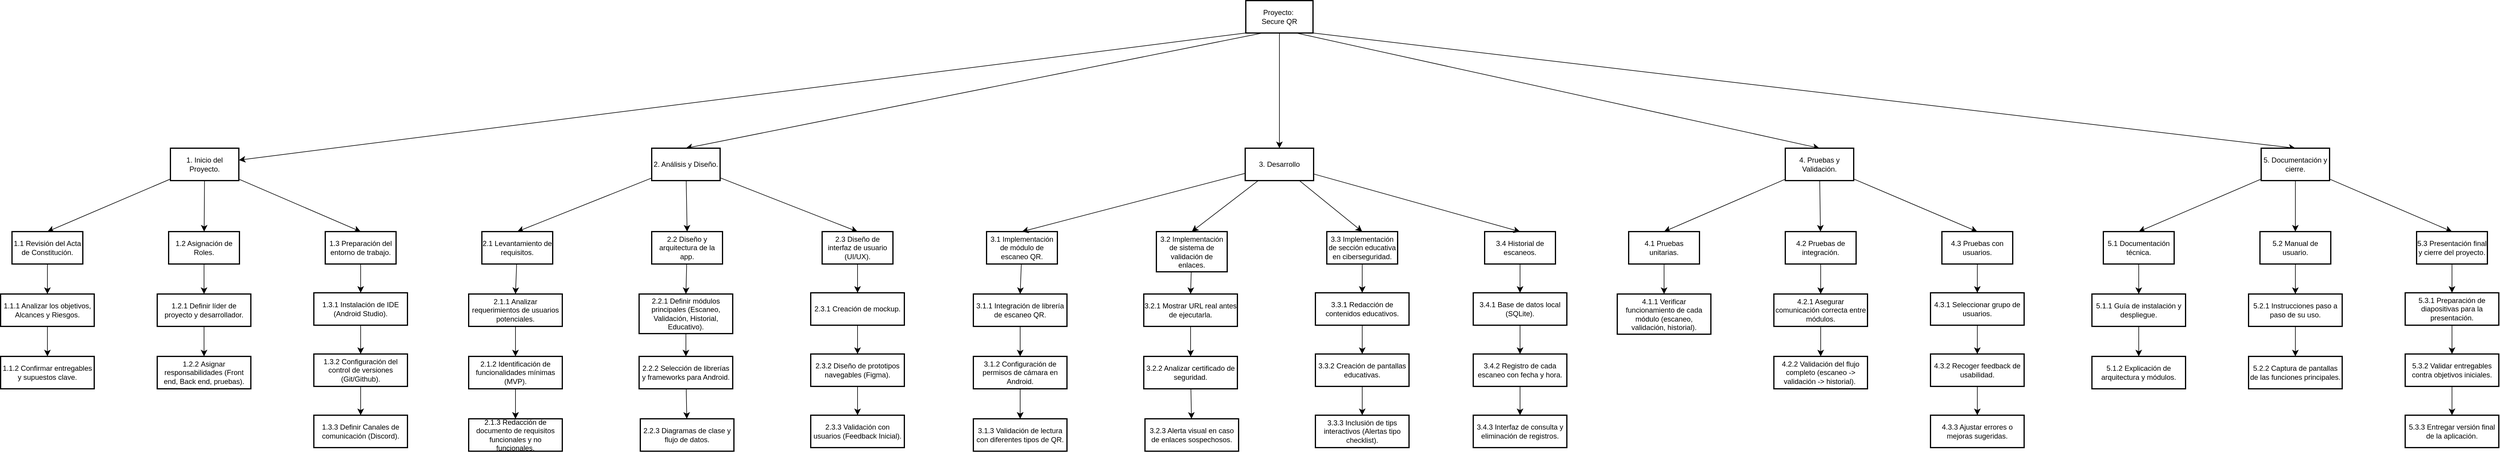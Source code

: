 <mxfile version="27.1.4">
  <diagram name="Page-1" id="s-rUgGpoQ07TpKoN-t13">
    <mxGraphModel dx="4686" dy="2180" grid="0" gridSize="10" guides="1" tooltips="1" connect="1" arrows="1" fold="1" page="0" pageScale="1" pageWidth="827" pageHeight="1169" math="0" shadow="0">
      <root>
        <mxCell id="0" />
        <mxCell id="1" parent="0" />
        <mxCell id="-dUA0mCH3mIMWfCApLRG-53" style="edgeStyle=none;curved=1;rounded=0;orthogonalLoop=1;jettySize=auto;html=1;fontSize=12;startSize=8;endSize=8;exitX=0;exitY=1;exitDx=0;exitDy=0;" edge="1" parent="1" source="2" target="3">
          <mxGeometry relative="1" as="geometry" />
        </mxCell>
        <mxCell id="-dUA0mCH3mIMWfCApLRG-189" style="edgeStyle=none;curved=1;rounded=0;orthogonalLoop=1;jettySize=auto;html=1;fontSize=12;startSize=8;endSize=8;entryX=0.5;entryY=0;entryDx=0;entryDy=0;exitX=0.25;exitY=1;exitDx=0;exitDy=0;" edge="1" parent="1" source="2" target="-dUA0mCH3mIMWfCApLRG-79">
          <mxGeometry relative="1" as="geometry">
            <mxPoint x="1474.133" y="-75.267" as="targetPoint" />
          </mxGeometry>
        </mxCell>
        <mxCell id="-dUA0mCH3mIMWfCApLRG-190" style="edgeStyle=none;curved=1;rounded=0;orthogonalLoop=1;jettySize=auto;html=1;fontSize=12;startSize=8;endSize=8;" edge="1" parent="1" source="2" target="-dUA0mCH3mIMWfCApLRG-141">
          <mxGeometry relative="1" as="geometry" />
        </mxCell>
        <mxCell id="-dUA0mCH3mIMWfCApLRG-191" style="edgeStyle=none;curved=1;rounded=0;orthogonalLoop=1;jettySize=auto;html=1;entryX=0.5;entryY=0;entryDx=0;entryDy=0;fontSize=12;startSize=8;endSize=8;exitX=0.75;exitY=1;exitDx=0;exitDy=0;" edge="1" parent="1" source="2" target="-dUA0mCH3mIMWfCApLRG-150">
          <mxGeometry relative="1" as="geometry">
            <mxPoint x="1998" y="-205.003" as="sourcePoint" />
            <mxPoint x="2842" y="0.37" as="targetPoint" />
          </mxGeometry>
        </mxCell>
        <mxCell id="-dUA0mCH3mIMWfCApLRG-192" style="edgeStyle=none;curved=1;rounded=0;orthogonalLoop=1;jettySize=auto;html=1;fontSize=12;startSize=8;endSize=8;entryX=0.5;entryY=0;entryDx=0;entryDy=0;exitX=1;exitY=1;exitDx=0;exitDy=0;" edge="1" parent="1" source="2" target="-dUA0mCH3mIMWfCApLRG-171">
          <mxGeometry relative="1" as="geometry">
            <mxPoint x="3671.534" y="-30.274" as="targetPoint" />
            <mxPoint x="2030" y="-241.997" as="sourcePoint" />
          </mxGeometry>
        </mxCell>
        <mxCell id="2" value="Proyecto: &#xa;Secure QR" style="whiteSpace=wrap;strokeWidth=2;" parent="1" vertex="1">
          <mxGeometry x="1925" y="-259" width="112" height="54" as="geometry" />
        </mxCell>
        <mxCell id="-dUA0mCH3mIMWfCApLRG-63" style="edgeStyle=none;curved=1;rounded=0;orthogonalLoop=1;jettySize=auto;html=1;entryX=0.5;entryY=0;entryDx=0;entryDy=0;fontSize=12;startSize=8;endSize=8;" edge="1" parent="1" source="3" target="6">
          <mxGeometry relative="1" as="geometry" />
        </mxCell>
        <mxCell id="-dUA0mCH3mIMWfCApLRG-66" style="edgeStyle=none;curved=1;rounded=0;orthogonalLoop=1;jettySize=auto;html=1;fontSize=12;startSize=8;endSize=8;" edge="1" parent="1" source="3" target="-dUA0mCH3mIMWfCApLRG-55">
          <mxGeometry relative="1" as="geometry" />
        </mxCell>
        <mxCell id="-dUA0mCH3mIMWfCApLRG-67" style="edgeStyle=none;curved=1;rounded=0;orthogonalLoop=1;jettySize=auto;html=1;entryX=0.5;entryY=0;entryDx=0;entryDy=0;fontSize=12;startSize=8;endSize=8;" edge="1" parent="1" source="3" target="-dUA0mCH3mIMWfCApLRG-58">
          <mxGeometry relative="1" as="geometry" />
        </mxCell>
        <mxCell id="3" value="1. Inicio del Proyecto." style="whiteSpace=wrap;strokeWidth=2;" parent="1" vertex="1">
          <mxGeometry x="133" y="-13" width="114" height="54" as="geometry" />
        </mxCell>
        <mxCell id="-dUA0mCH3mIMWfCApLRG-61" style="edgeStyle=none;curved=1;rounded=0;orthogonalLoop=1;jettySize=auto;html=1;entryX=0.5;entryY=0;entryDx=0;entryDy=0;fontSize=12;startSize=8;endSize=8;" edge="1" parent="1" source="6" target="15">
          <mxGeometry relative="1" as="geometry" />
        </mxCell>
        <mxCell id="6" value="1.1 Revisión del Acta de Constitución." style="whiteSpace=wrap;strokeWidth=2;" parent="1" vertex="1">
          <mxGeometry x="-131" y="126" width="118" height="54" as="geometry" />
        </mxCell>
        <mxCell id="-dUA0mCH3mIMWfCApLRG-98" style="edgeStyle=none;curved=1;rounded=0;orthogonalLoop=1;jettySize=auto;html=1;entryX=0.5;entryY=0;entryDx=0;entryDy=0;fontSize=12;startSize=8;endSize=8;" edge="1" parent="1" source="15" target="16">
          <mxGeometry relative="1" as="geometry" />
        </mxCell>
        <mxCell id="15" value="1.1.1 Analizar los objetivos, Alcances y Riesgos." style="whiteSpace=wrap;strokeWidth=2;" parent="1" vertex="1">
          <mxGeometry x="-150" y="230" width="156" height="54" as="geometry" />
        </mxCell>
        <mxCell id="16" value="1.1.2 Confirmar entregables y supuestos clave." style="whiteSpace=wrap;strokeWidth=2;" parent="1" vertex="1">
          <mxGeometry x="-150" y="334" width="156" height="54" as="geometry" />
        </mxCell>
        <mxCell id="-dUA0mCH3mIMWfCApLRG-64" style="edgeStyle=none;curved=1;rounded=0;orthogonalLoop=1;jettySize=auto;html=1;entryX=0.5;entryY=0;entryDx=0;entryDy=0;fontSize=12;startSize=8;endSize=8;" edge="1" parent="1" source="-dUA0mCH3mIMWfCApLRG-55" target="-dUA0mCH3mIMWfCApLRG-56">
          <mxGeometry relative="1" as="geometry" />
        </mxCell>
        <mxCell id="-dUA0mCH3mIMWfCApLRG-55" value="1.2 Asignación de Roles." style="whiteSpace=wrap;strokeWidth=2;" vertex="1" parent="1">
          <mxGeometry x="130" y="126" width="118" height="54" as="geometry" />
        </mxCell>
        <mxCell id="-dUA0mCH3mIMWfCApLRG-99" style="edgeStyle=none;curved=1;rounded=0;orthogonalLoop=1;jettySize=auto;html=1;entryX=0.5;entryY=0;entryDx=0;entryDy=0;fontSize=12;startSize=8;endSize=8;" edge="1" parent="1" source="-dUA0mCH3mIMWfCApLRG-56" target="-dUA0mCH3mIMWfCApLRG-57">
          <mxGeometry relative="1" as="geometry" />
        </mxCell>
        <mxCell id="-dUA0mCH3mIMWfCApLRG-56" value="1.2.1 Definir líder de proyecto y desarrollador." style="whiteSpace=wrap;strokeWidth=2;" vertex="1" parent="1">
          <mxGeometry x="111" y="230" width="156" height="54" as="geometry" />
        </mxCell>
        <mxCell id="-dUA0mCH3mIMWfCApLRG-57" value="1.2.2 Asignar responsabilidades (Front end, Back end, pruebas)." style="whiteSpace=wrap;strokeWidth=2;" vertex="1" parent="1">
          <mxGeometry x="111" y="334" width="156" height="54" as="geometry" />
        </mxCell>
        <mxCell id="-dUA0mCH3mIMWfCApLRG-69" style="edgeStyle=none;curved=1;rounded=0;orthogonalLoop=1;jettySize=auto;html=1;entryX=0.5;entryY=0;entryDx=0;entryDy=0;fontSize=12;startSize=8;endSize=8;" edge="1" parent="1" source="-dUA0mCH3mIMWfCApLRG-58" target="-dUA0mCH3mIMWfCApLRG-59">
          <mxGeometry relative="1" as="geometry" />
        </mxCell>
        <mxCell id="-dUA0mCH3mIMWfCApLRG-58" value="1.3 Preparación del entorno de trabajo." style="whiteSpace=wrap;strokeWidth=2;" vertex="1" parent="1">
          <mxGeometry x="391" y="126" width="118" height="54" as="geometry" />
        </mxCell>
        <mxCell id="-dUA0mCH3mIMWfCApLRG-100" style="edgeStyle=none;curved=1;rounded=0;orthogonalLoop=1;jettySize=auto;html=1;fontSize=12;startSize=8;endSize=8;" edge="1" parent="1" source="-dUA0mCH3mIMWfCApLRG-59" target="-dUA0mCH3mIMWfCApLRG-60">
          <mxGeometry relative="1" as="geometry" />
        </mxCell>
        <mxCell id="-dUA0mCH3mIMWfCApLRG-59" value="1.3.1 Instalación de IDE (Android Studio)." style="whiteSpace=wrap;strokeWidth=2;" vertex="1" parent="1">
          <mxGeometry x="372" y="228" width="156" height="54" as="geometry" />
        </mxCell>
        <mxCell id="-dUA0mCH3mIMWfCApLRG-101" style="edgeStyle=none;curved=1;rounded=0;orthogonalLoop=1;jettySize=auto;html=1;fontSize=12;startSize=8;endSize=8;" edge="1" parent="1" source="-dUA0mCH3mIMWfCApLRG-60" target="-dUA0mCH3mIMWfCApLRG-68">
          <mxGeometry relative="1" as="geometry" />
        </mxCell>
        <mxCell id="-dUA0mCH3mIMWfCApLRG-60" value="1.3.2 Configuración del control de versiones (Git/Github)." style="whiteSpace=wrap;strokeWidth=2;" vertex="1" parent="1">
          <mxGeometry x="372" y="330" width="156" height="54" as="geometry" />
        </mxCell>
        <mxCell id="-dUA0mCH3mIMWfCApLRG-68" value="1.3.3 Definir Canales de comunicación (Discord)." style="whiteSpace=wrap;strokeWidth=2;" vertex="1" parent="1">
          <mxGeometry x="372" y="432" width="156" height="54" as="geometry" />
        </mxCell>
        <mxCell id="-dUA0mCH3mIMWfCApLRG-72" style="edgeStyle=none;curved=1;rounded=0;orthogonalLoop=1;jettySize=auto;html=1;entryX=0.5;entryY=0;entryDx=0;entryDy=0;fontSize=12;startSize=8;endSize=8;" edge="1" parent="1" source="-dUA0mCH3mIMWfCApLRG-75" target="-dUA0mCH3mIMWfCApLRG-76">
          <mxGeometry relative="1" as="geometry" />
        </mxCell>
        <mxCell id="-dUA0mCH3mIMWfCApLRG-75" value="2.1 Levantamiento de requisitos." style="whiteSpace=wrap;strokeWidth=2;" vertex="1" parent="1">
          <mxGeometry x="652" y="126" width="118" height="54" as="geometry" />
        </mxCell>
        <mxCell id="-dUA0mCH3mIMWfCApLRG-102" style="edgeStyle=none;curved=1;rounded=0;orthogonalLoop=1;jettySize=auto;html=1;fontSize=12;startSize=8;endSize=8;" edge="1" parent="1" source="-dUA0mCH3mIMWfCApLRG-76" target="-dUA0mCH3mIMWfCApLRG-77">
          <mxGeometry relative="1" as="geometry" />
        </mxCell>
        <mxCell id="-dUA0mCH3mIMWfCApLRG-76" value="2.1.1 Analizar requerimientos de usuarios potenciales." style="whiteSpace=wrap;strokeWidth=2;" vertex="1" parent="1">
          <mxGeometry x="630" y="230" width="156" height="54" as="geometry" />
        </mxCell>
        <mxCell id="-dUA0mCH3mIMWfCApLRG-103" style="edgeStyle=none;curved=1;rounded=0;orthogonalLoop=1;jettySize=auto;html=1;entryX=0.5;entryY=0;entryDx=0;entryDy=0;fontSize=12;startSize=8;endSize=8;" edge="1" parent="1" source="-dUA0mCH3mIMWfCApLRG-77" target="-dUA0mCH3mIMWfCApLRG-78">
          <mxGeometry relative="1" as="geometry" />
        </mxCell>
        <mxCell id="-dUA0mCH3mIMWfCApLRG-104" style="edgeStyle=none;curved=1;rounded=0;orthogonalLoop=1;jettySize=auto;html=1;fontSize=12;startSize=8;endSize=8;" edge="1" parent="1" source="-dUA0mCH3mIMWfCApLRG-77" target="-dUA0mCH3mIMWfCApLRG-78">
          <mxGeometry relative="1" as="geometry" />
        </mxCell>
        <mxCell id="-dUA0mCH3mIMWfCApLRG-77" value="2.1.2 Identificación de funcionalidades mínimas (MVP)." style="whiteSpace=wrap;strokeWidth=2;" vertex="1" parent="1">
          <mxGeometry x="630" y="334" width="156" height="54" as="geometry" />
        </mxCell>
        <mxCell id="-dUA0mCH3mIMWfCApLRG-78" value="2.1.3 Redacción de documento de requisitos funcionales y no funcionales." style="whiteSpace=wrap;strokeWidth=2;" vertex="1" parent="1">
          <mxGeometry x="630" y="438" width="156" height="54" as="geometry" />
        </mxCell>
        <mxCell id="-dUA0mCH3mIMWfCApLRG-95" style="edgeStyle=none;curved=1;rounded=0;orthogonalLoop=1;jettySize=auto;html=1;entryX=0.5;entryY=0;entryDx=0;entryDy=0;fontSize=12;startSize=8;endSize=8;" edge="1" parent="1" source="-dUA0mCH3mIMWfCApLRG-79" target="-dUA0mCH3mIMWfCApLRG-75">
          <mxGeometry relative="1" as="geometry" />
        </mxCell>
        <mxCell id="-dUA0mCH3mIMWfCApLRG-96" style="edgeStyle=none;curved=1;rounded=0;orthogonalLoop=1;jettySize=auto;html=1;entryX=0.5;entryY=0;entryDx=0;entryDy=0;fontSize=12;startSize=8;endSize=8;" edge="1" parent="1" source="-dUA0mCH3mIMWfCApLRG-79" target="-dUA0mCH3mIMWfCApLRG-84">
          <mxGeometry relative="1" as="geometry" />
        </mxCell>
        <mxCell id="-dUA0mCH3mIMWfCApLRG-97" style="edgeStyle=none;curved=1;rounded=0;orthogonalLoop=1;jettySize=auto;html=1;entryX=0.5;entryY=0;entryDx=0;entryDy=0;fontSize=12;startSize=8;endSize=8;" edge="1" parent="1" source="-dUA0mCH3mIMWfCApLRG-79" target="-dUA0mCH3mIMWfCApLRG-91">
          <mxGeometry relative="1" as="geometry" />
        </mxCell>
        <mxCell id="-dUA0mCH3mIMWfCApLRG-79" value="2. Análisis y Diseño." style="whiteSpace=wrap;strokeWidth=2;" vertex="1" parent="1">
          <mxGeometry x="935" y="-13" width="114" height="54" as="geometry" />
        </mxCell>
        <mxCell id="-dUA0mCH3mIMWfCApLRG-81" style="edgeStyle=none;curved=1;rounded=0;orthogonalLoop=1;jettySize=auto;html=1;entryX=0.5;entryY=0;entryDx=0;entryDy=0;fontSize=12;startSize=8;endSize=8;" edge="1" parent="1" source="-dUA0mCH3mIMWfCApLRG-84" target="-dUA0mCH3mIMWfCApLRG-85">
          <mxGeometry relative="1" as="geometry" />
        </mxCell>
        <mxCell id="-dUA0mCH3mIMWfCApLRG-84" value="2.2 Diseño y arquitectura de la app." style="whiteSpace=wrap;strokeWidth=2;" vertex="1" parent="1">
          <mxGeometry x="935" y="126" width="118" height="54" as="geometry" />
        </mxCell>
        <mxCell id="-dUA0mCH3mIMWfCApLRG-108" style="edgeStyle=none;curved=1;rounded=0;orthogonalLoop=1;jettySize=auto;html=1;fontSize=12;startSize=8;endSize=8;" edge="1" parent="1" source="-dUA0mCH3mIMWfCApLRG-85" target="-dUA0mCH3mIMWfCApLRG-86">
          <mxGeometry relative="1" as="geometry" />
        </mxCell>
        <mxCell id="-dUA0mCH3mIMWfCApLRG-85" value="2.2.1 Definir módulos principales (Escaneo, Validación, Historial, Educativo)." style="whiteSpace=wrap;strokeWidth=2;" vertex="1" parent="1">
          <mxGeometry x="914" y="230" width="156" height="66" as="geometry" />
        </mxCell>
        <mxCell id="-dUA0mCH3mIMWfCApLRG-109" style="edgeStyle=none;curved=1;rounded=0;orthogonalLoop=1;jettySize=auto;html=1;fontSize=12;startSize=8;endSize=8;" edge="1" parent="1" source="-dUA0mCH3mIMWfCApLRG-86" target="-dUA0mCH3mIMWfCApLRG-87">
          <mxGeometry relative="1" as="geometry" />
        </mxCell>
        <mxCell id="-dUA0mCH3mIMWfCApLRG-86" value="2.2.2 Selección de librerías y frameworks para Android." style="whiteSpace=wrap;strokeWidth=2;" vertex="1" parent="1">
          <mxGeometry x="914" y="334" width="156" height="54" as="geometry" />
        </mxCell>
        <mxCell id="-dUA0mCH3mIMWfCApLRG-87" value="2.2.3 Diagramas de clase y flujo de datos." style="whiteSpace=wrap;strokeWidth=2;" vertex="1" parent="1">
          <mxGeometry x="916" y="438" width="156" height="54" as="geometry" />
        </mxCell>
        <mxCell id="-dUA0mCH3mIMWfCApLRG-88" style="edgeStyle=none;curved=1;rounded=0;orthogonalLoop=1;jettySize=auto;html=1;entryX=0.5;entryY=0;entryDx=0;entryDy=0;fontSize=12;startSize=8;endSize=8;" edge="1" parent="1" source="-dUA0mCH3mIMWfCApLRG-91" target="-dUA0mCH3mIMWfCApLRG-92">
          <mxGeometry relative="1" as="geometry" />
        </mxCell>
        <mxCell id="-dUA0mCH3mIMWfCApLRG-91" value="2.3 Diseño de interfaz de usuario (UI/UX)." style="whiteSpace=wrap;strokeWidth=2;" vertex="1" parent="1">
          <mxGeometry x="1219" y="126" width="118" height="54" as="geometry" />
        </mxCell>
        <mxCell id="-dUA0mCH3mIMWfCApLRG-110" style="edgeStyle=none;curved=1;rounded=0;orthogonalLoop=1;jettySize=auto;html=1;entryX=0.5;entryY=0;entryDx=0;entryDy=0;fontSize=12;startSize=8;endSize=8;" edge="1" parent="1" source="-dUA0mCH3mIMWfCApLRG-92" target="-dUA0mCH3mIMWfCApLRG-93">
          <mxGeometry relative="1" as="geometry" />
        </mxCell>
        <mxCell id="-dUA0mCH3mIMWfCApLRG-92" value="2.3.1 Creación de mockup." style="whiteSpace=wrap;strokeWidth=2;" vertex="1" parent="1">
          <mxGeometry x="1200" y="228" width="156" height="54" as="geometry" />
        </mxCell>
        <mxCell id="-dUA0mCH3mIMWfCApLRG-111" style="edgeStyle=none;curved=1;rounded=0;orthogonalLoop=1;jettySize=auto;html=1;entryX=0.5;entryY=0;entryDx=0;entryDy=0;fontSize=12;startSize=8;endSize=8;" edge="1" parent="1" source="-dUA0mCH3mIMWfCApLRG-93" target="-dUA0mCH3mIMWfCApLRG-94">
          <mxGeometry relative="1" as="geometry" />
        </mxCell>
        <mxCell id="-dUA0mCH3mIMWfCApLRG-93" value="2.3.2 Diseño de prototipos navegables (Figma)." style="whiteSpace=wrap;strokeWidth=2;" vertex="1" parent="1">
          <mxGeometry x="1200" y="330" width="156" height="54" as="geometry" />
        </mxCell>
        <mxCell id="-dUA0mCH3mIMWfCApLRG-94" value="2.3.3 Validación con usuarios (Feedback Inicial)." style="whiteSpace=wrap;strokeWidth=2;" vertex="1" parent="1">
          <mxGeometry x="1200" y="432" width="156" height="54" as="geometry" />
        </mxCell>
        <mxCell id="-dUA0mCH3mIMWfCApLRG-112" style="edgeStyle=none;curved=1;rounded=0;orthogonalLoop=1;jettySize=auto;html=1;entryX=0.5;entryY=0;entryDx=0;entryDy=0;fontSize=12;startSize=8;endSize=8;" edge="1" parent="1" source="-dUA0mCH3mIMWfCApLRG-113" target="-dUA0mCH3mIMWfCApLRG-115">
          <mxGeometry relative="1" as="geometry" />
        </mxCell>
        <mxCell id="-dUA0mCH3mIMWfCApLRG-113" value="3.1 Implementación de módulo de escaneo QR." style="whiteSpace=wrap;strokeWidth=2;" vertex="1" parent="1">
          <mxGeometry x="1493" y="126" width="118" height="54" as="geometry" />
        </mxCell>
        <mxCell id="-dUA0mCH3mIMWfCApLRG-114" style="edgeStyle=none;curved=1;rounded=0;orthogonalLoop=1;jettySize=auto;html=1;fontSize=12;startSize=8;endSize=8;" edge="1" parent="1" source="-dUA0mCH3mIMWfCApLRG-115" target="-dUA0mCH3mIMWfCApLRG-118">
          <mxGeometry relative="1" as="geometry" />
        </mxCell>
        <mxCell id="-dUA0mCH3mIMWfCApLRG-115" value="3.1.1 Integración de librería de escaneo QR." style="whiteSpace=wrap;strokeWidth=2;" vertex="1" parent="1">
          <mxGeometry x="1471" y="230" width="156" height="54" as="geometry" />
        </mxCell>
        <mxCell id="-dUA0mCH3mIMWfCApLRG-116" style="edgeStyle=none;curved=1;rounded=0;orthogonalLoop=1;jettySize=auto;html=1;entryX=0.5;entryY=0;entryDx=0;entryDy=0;fontSize=12;startSize=8;endSize=8;" edge="1" parent="1" source="-dUA0mCH3mIMWfCApLRG-118" target="-dUA0mCH3mIMWfCApLRG-119">
          <mxGeometry relative="1" as="geometry" />
        </mxCell>
        <mxCell id="-dUA0mCH3mIMWfCApLRG-117" style="edgeStyle=none;curved=1;rounded=0;orthogonalLoop=1;jettySize=auto;html=1;fontSize=12;startSize=8;endSize=8;" edge="1" parent="1" source="-dUA0mCH3mIMWfCApLRG-118" target="-dUA0mCH3mIMWfCApLRG-119">
          <mxGeometry relative="1" as="geometry" />
        </mxCell>
        <mxCell id="-dUA0mCH3mIMWfCApLRG-118" value="3.1.2 Configuración de permisos de cámara en Android." style="whiteSpace=wrap;strokeWidth=2;" vertex="1" parent="1">
          <mxGeometry x="1471" y="334" width="156" height="54" as="geometry" />
        </mxCell>
        <mxCell id="-dUA0mCH3mIMWfCApLRG-119" value="3.1.3 Validación de lectura con diferentes tipos de QR." style="whiteSpace=wrap;strokeWidth=2;" vertex="1" parent="1">
          <mxGeometry x="1471" y="438" width="156" height="54" as="geometry" />
        </mxCell>
        <mxCell id="-dUA0mCH3mIMWfCApLRG-120" style="edgeStyle=none;curved=1;rounded=0;orthogonalLoop=1;jettySize=auto;html=1;entryX=0.5;entryY=0;entryDx=0;entryDy=0;fontSize=12;startSize=8;endSize=8;" edge="1" parent="1" source="-dUA0mCH3mIMWfCApLRG-121" target="-dUA0mCH3mIMWfCApLRG-123">
          <mxGeometry relative="1" as="geometry" />
        </mxCell>
        <mxCell id="-dUA0mCH3mIMWfCApLRG-121" value="3.2 Implementación de sistema de validación de enlaces." style="whiteSpace=wrap;strokeWidth=2;" vertex="1" parent="1">
          <mxGeometry x="1776" y="126" width="118" height="67" as="geometry" />
        </mxCell>
        <mxCell id="-dUA0mCH3mIMWfCApLRG-122" style="edgeStyle=none;curved=1;rounded=0;orthogonalLoop=1;jettySize=auto;html=1;fontSize=12;startSize=8;endSize=8;" edge="1" parent="1" source="-dUA0mCH3mIMWfCApLRG-123" target="-dUA0mCH3mIMWfCApLRG-125">
          <mxGeometry relative="1" as="geometry" />
        </mxCell>
        <mxCell id="-dUA0mCH3mIMWfCApLRG-123" value="3.2.1 Mostrar URL real antes de ejecutarla." style="whiteSpace=wrap;strokeWidth=2;" vertex="1" parent="1">
          <mxGeometry x="1755" y="230" width="156" height="54" as="geometry" />
        </mxCell>
        <mxCell id="-dUA0mCH3mIMWfCApLRG-124" style="edgeStyle=none;curved=1;rounded=0;orthogonalLoop=1;jettySize=auto;html=1;fontSize=12;startSize=8;endSize=8;" edge="1" parent="1" source="-dUA0mCH3mIMWfCApLRG-125" target="-dUA0mCH3mIMWfCApLRG-126">
          <mxGeometry relative="1" as="geometry" />
        </mxCell>
        <mxCell id="-dUA0mCH3mIMWfCApLRG-125" value="3.2.2 Analizar certificado de seguridad." style="whiteSpace=wrap;strokeWidth=2;" vertex="1" parent="1">
          <mxGeometry x="1755" y="334" width="156" height="54" as="geometry" />
        </mxCell>
        <mxCell id="-dUA0mCH3mIMWfCApLRG-126" value="3.2.3 Alerta visual en caso de enlaces sospechosos." style="whiteSpace=wrap;strokeWidth=2;" vertex="1" parent="1">
          <mxGeometry x="1757" y="438" width="156" height="54" as="geometry" />
        </mxCell>
        <mxCell id="-dUA0mCH3mIMWfCApLRG-127" style="edgeStyle=none;curved=1;rounded=0;orthogonalLoop=1;jettySize=auto;html=1;entryX=0.5;entryY=0;entryDx=0;entryDy=0;fontSize=12;startSize=8;endSize=8;" edge="1" parent="1" source="-dUA0mCH3mIMWfCApLRG-128" target="-dUA0mCH3mIMWfCApLRG-130">
          <mxGeometry relative="1" as="geometry" />
        </mxCell>
        <mxCell id="-dUA0mCH3mIMWfCApLRG-128" value="3.3 Implementación de sección educativa en ciberseguridad." style="whiteSpace=wrap;strokeWidth=2;" vertex="1" parent="1">
          <mxGeometry x="2060" y="126" width="118" height="54" as="geometry" />
        </mxCell>
        <mxCell id="-dUA0mCH3mIMWfCApLRG-129" style="edgeStyle=none;curved=1;rounded=0;orthogonalLoop=1;jettySize=auto;html=1;entryX=0.5;entryY=0;entryDx=0;entryDy=0;fontSize=12;startSize=8;endSize=8;" edge="1" parent="1" source="-dUA0mCH3mIMWfCApLRG-130" target="-dUA0mCH3mIMWfCApLRG-132">
          <mxGeometry relative="1" as="geometry" />
        </mxCell>
        <mxCell id="-dUA0mCH3mIMWfCApLRG-130" value="3.3.1 Redacción de contenidos educativos." style="whiteSpace=wrap;strokeWidth=2;" vertex="1" parent="1">
          <mxGeometry x="2041" y="228" width="156" height="54" as="geometry" />
        </mxCell>
        <mxCell id="-dUA0mCH3mIMWfCApLRG-131" style="edgeStyle=none;curved=1;rounded=0;orthogonalLoop=1;jettySize=auto;html=1;entryX=0.5;entryY=0;entryDx=0;entryDy=0;fontSize=12;startSize=8;endSize=8;" edge="1" parent="1" source="-dUA0mCH3mIMWfCApLRG-132" target="-dUA0mCH3mIMWfCApLRG-133">
          <mxGeometry relative="1" as="geometry" />
        </mxCell>
        <mxCell id="-dUA0mCH3mIMWfCApLRG-132" value="3.3.2 Creación de pantallas educativas." style="whiteSpace=wrap;strokeWidth=2;" vertex="1" parent="1">
          <mxGeometry x="2041" y="330" width="156" height="54" as="geometry" />
        </mxCell>
        <mxCell id="-dUA0mCH3mIMWfCApLRG-133" value="3.3.3 Inclusión de tips interactivos (Alertas tipo checklist)." style="whiteSpace=wrap;strokeWidth=2;" vertex="1" parent="1">
          <mxGeometry x="2041" y="432" width="156" height="54" as="geometry" />
        </mxCell>
        <mxCell id="-dUA0mCH3mIMWfCApLRG-134" style="edgeStyle=none;curved=1;rounded=0;orthogonalLoop=1;jettySize=auto;html=1;entryX=0.5;entryY=0;entryDx=0;entryDy=0;fontSize=12;startSize=8;endSize=8;" edge="1" parent="1" source="-dUA0mCH3mIMWfCApLRG-135" target="-dUA0mCH3mIMWfCApLRG-137">
          <mxGeometry relative="1" as="geometry" />
        </mxCell>
        <mxCell id="-dUA0mCH3mIMWfCApLRG-135" value="3.4 Historial de escaneos." style="whiteSpace=wrap;strokeWidth=2;" vertex="1" parent="1">
          <mxGeometry x="2323" y="126" width="118" height="54" as="geometry" />
        </mxCell>
        <mxCell id="-dUA0mCH3mIMWfCApLRG-136" style="edgeStyle=none;curved=1;rounded=0;orthogonalLoop=1;jettySize=auto;html=1;entryX=0.5;entryY=0;entryDx=0;entryDy=0;fontSize=12;startSize=8;endSize=8;" edge="1" parent="1" source="-dUA0mCH3mIMWfCApLRG-137" target="-dUA0mCH3mIMWfCApLRG-139">
          <mxGeometry relative="1" as="geometry" />
        </mxCell>
        <mxCell id="-dUA0mCH3mIMWfCApLRG-137" value="3.4.1 Base de datos local (SQLite)." style="whiteSpace=wrap;strokeWidth=2;" vertex="1" parent="1">
          <mxGeometry x="2304" y="228" width="156" height="54" as="geometry" />
        </mxCell>
        <mxCell id="-dUA0mCH3mIMWfCApLRG-138" style="edgeStyle=none;curved=1;rounded=0;orthogonalLoop=1;jettySize=auto;html=1;entryX=0.5;entryY=0;entryDx=0;entryDy=0;fontSize=12;startSize=8;endSize=8;" edge="1" parent="1" source="-dUA0mCH3mIMWfCApLRG-139" target="-dUA0mCH3mIMWfCApLRG-140">
          <mxGeometry relative="1" as="geometry" />
        </mxCell>
        <mxCell id="-dUA0mCH3mIMWfCApLRG-139" value="3.4.2 Registro de cada escaneo con fecha y hora." style="whiteSpace=wrap;strokeWidth=2;" vertex="1" parent="1">
          <mxGeometry x="2304" y="330" width="156" height="54" as="geometry" />
        </mxCell>
        <mxCell id="-dUA0mCH3mIMWfCApLRG-140" value="3.4.3 Interfaz de consulta y eliminación de registros." style="whiteSpace=wrap;strokeWidth=2;" vertex="1" parent="1">
          <mxGeometry x="2304" y="432" width="156" height="54" as="geometry" />
        </mxCell>
        <mxCell id="-dUA0mCH3mIMWfCApLRG-142" style="edgeStyle=none;curved=1;rounded=0;orthogonalLoop=1;jettySize=auto;html=1;entryX=0.5;entryY=0;entryDx=0;entryDy=0;fontSize=12;startSize=8;endSize=8;" edge="1" parent="1" source="-dUA0mCH3mIMWfCApLRG-141" target="-dUA0mCH3mIMWfCApLRG-113">
          <mxGeometry relative="1" as="geometry" />
        </mxCell>
        <mxCell id="-dUA0mCH3mIMWfCApLRG-143" style="edgeStyle=none;curved=1;rounded=0;orthogonalLoop=1;jettySize=auto;html=1;entryX=0.5;entryY=0;entryDx=0;entryDy=0;fontSize=12;startSize=8;endSize=8;" edge="1" parent="1" source="-dUA0mCH3mIMWfCApLRG-141" target="-dUA0mCH3mIMWfCApLRG-121">
          <mxGeometry relative="1" as="geometry" />
        </mxCell>
        <mxCell id="-dUA0mCH3mIMWfCApLRG-144" style="edgeStyle=none;curved=1;rounded=0;orthogonalLoop=1;jettySize=auto;html=1;entryX=0.5;entryY=0;entryDx=0;entryDy=0;fontSize=12;startSize=8;endSize=8;" edge="1" parent="1" source="-dUA0mCH3mIMWfCApLRG-141" target="-dUA0mCH3mIMWfCApLRG-128">
          <mxGeometry relative="1" as="geometry" />
        </mxCell>
        <mxCell id="-dUA0mCH3mIMWfCApLRG-145" style="edgeStyle=none;curved=1;rounded=0;orthogonalLoop=1;jettySize=auto;html=1;entryX=0.5;entryY=0;entryDx=0;entryDy=0;fontSize=12;startSize=8;endSize=8;" edge="1" parent="1" source="-dUA0mCH3mIMWfCApLRG-141" target="-dUA0mCH3mIMWfCApLRG-135">
          <mxGeometry relative="1" as="geometry" />
        </mxCell>
        <mxCell id="-dUA0mCH3mIMWfCApLRG-141" value="3. Desarrollo" style="whiteSpace=wrap;strokeWidth=2;" vertex="1" parent="1">
          <mxGeometry x="1924" y="-13" width="114" height="54" as="geometry" />
        </mxCell>
        <mxCell id="-dUA0mCH3mIMWfCApLRG-147" style="edgeStyle=none;curved=1;rounded=0;orthogonalLoop=1;jettySize=auto;html=1;entryX=0.5;entryY=0;entryDx=0;entryDy=0;fontSize=12;startSize=8;endSize=8;" edge="1" parent="1" source="-dUA0mCH3mIMWfCApLRG-150" target="-dUA0mCH3mIMWfCApLRG-152">
          <mxGeometry relative="1" as="geometry" />
        </mxCell>
        <mxCell id="-dUA0mCH3mIMWfCApLRG-148" style="edgeStyle=none;curved=1;rounded=0;orthogonalLoop=1;jettySize=auto;html=1;fontSize=12;startSize=8;endSize=8;" edge="1" parent="1" source="-dUA0mCH3mIMWfCApLRG-150" target="-dUA0mCH3mIMWfCApLRG-157">
          <mxGeometry relative="1" as="geometry" />
        </mxCell>
        <mxCell id="-dUA0mCH3mIMWfCApLRG-149" style="edgeStyle=none;curved=1;rounded=0;orthogonalLoop=1;jettySize=auto;html=1;entryX=0.5;entryY=0;entryDx=0;entryDy=0;fontSize=12;startSize=8;endSize=8;" edge="1" parent="1" source="-dUA0mCH3mIMWfCApLRG-150" target="-dUA0mCH3mIMWfCApLRG-162">
          <mxGeometry relative="1" as="geometry" />
        </mxCell>
        <mxCell id="-dUA0mCH3mIMWfCApLRG-150" value="4. Pruebas y Validación." style="whiteSpace=wrap;strokeWidth=2;" vertex="1" parent="1">
          <mxGeometry x="2824" y="-13" width="114" height="54" as="geometry" />
        </mxCell>
        <mxCell id="-dUA0mCH3mIMWfCApLRG-151" style="edgeStyle=none;curved=1;rounded=0;orthogonalLoop=1;jettySize=auto;html=1;entryX=0.5;entryY=0;entryDx=0;entryDy=0;fontSize=12;startSize=8;endSize=8;" edge="1" parent="1" source="-dUA0mCH3mIMWfCApLRG-152" target="-dUA0mCH3mIMWfCApLRG-154">
          <mxGeometry relative="1" as="geometry" />
        </mxCell>
        <mxCell id="-dUA0mCH3mIMWfCApLRG-152" value="4.1 Pruebas unitarias." style="whiteSpace=wrap;strokeWidth=2;" vertex="1" parent="1">
          <mxGeometry x="2563" y="126" width="118" height="54" as="geometry" />
        </mxCell>
        <mxCell id="-dUA0mCH3mIMWfCApLRG-154" value="4.1.1 Verificar funcionamiento de cada módulo (escaneo, validación, historial)." style="whiteSpace=wrap;strokeWidth=2;" vertex="1" parent="1">
          <mxGeometry x="2544" y="230" width="156" height="67" as="geometry" />
        </mxCell>
        <mxCell id="-dUA0mCH3mIMWfCApLRG-156" style="edgeStyle=none;curved=1;rounded=0;orthogonalLoop=1;jettySize=auto;html=1;entryX=0.5;entryY=0;entryDx=0;entryDy=0;fontSize=12;startSize=8;endSize=8;" edge="1" parent="1" source="-dUA0mCH3mIMWfCApLRG-157" target="-dUA0mCH3mIMWfCApLRG-159">
          <mxGeometry relative="1" as="geometry" />
        </mxCell>
        <mxCell id="-dUA0mCH3mIMWfCApLRG-157" value="4.2 Pruebas de integración." style="whiteSpace=wrap;strokeWidth=2;" vertex="1" parent="1">
          <mxGeometry x="2824" y="126" width="118" height="54" as="geometry" />
        </mxCell>
        <mxCell id="-dUA0mCH3mIMWfCApLRG-158" style="edgeStyle=none;curved=1;rounded=0;orthogonalLoop=1;jettySize=auto;html=1;entryX=0.5;entryY=0;entryDx=0;entryDy=0;fontSize=12;startSize=8;endSize=8;" edge="1" parent="1" source="-dUA0mCH3mIMWfCApLRG-159" target="-dUA0mCH3mIMWfCApLRG-160">
          <mxGeometry relative="1" as="geometry" />
        </mxCell>
        <mxCell id="-dUA0mCH3mIMWfCApLRG-159" value="4.2.1 Asegurar comunicación correcta entre módulos." style="whiteSpace=wrap;strokeWidth=2;" vertex="1" parent="1">
          <mxGeometry x="2805" y="230" width="156" height="54" as="geometry" />
        </mxCell>
        <mxCell id="-dUA0mCH3mIMWfCApLRG-160" value="4.2.2 Validación del flujo completo (escaneo -&gt; validación -&gt; historial). " style="whiteSpace=wrap;strokeWidth=2;" vertex="1" parent="1">
          <mxGeometry x="2805" y="334" width="156" height="54" as="geometry" />
        </mxCell>
        <mxCell id="-dUA0mCH3mIMWfCApLRG-161" style="edgeStyle=none;curved=1;rounded=0;orthogonalLoop=1;jettySize=auto;html=1;entryX=0.5;entryY=0;entryDx=0;entryDy=0;fontSize=12;startSize=8;endSize=8;" edge="1" parent="1" source="-dUA0mCH3mIMWfCApLRG-162" target="-dUA0mCH3mIMWfCApLRG-164">
          <mxGeometry relative="1" as="geometry" />
        </mxCell>
        <mxCell id="-dUA0mCH3mIMWfCApLRG-162" value="4.3 Pruebas con usuarios." style="whiteSpace=wrap;strokeWidth=2;" vertex="1" parent="1">
          <mxGeometry x="3085" y="126" width="118" height="54" as="geometry" />
        </mxCell>
        <mxCell id="-dUA0mCH3mIMWfCApLRG-163" style="edgeStyle=none;curved=1;rounded=0;orthogonalLoop=1;jettySize=auto;html=1;fontSize=12;startSize=8;endSize=8;" edge="1" parent="1" source="-dUA0mCH3mIMWfCApLRG-164" target="-dUA0mCH3mIMWfCApLRG-166">
          <mxGeometry relative="1" as="geometry" />
        </mxCell>
        <mxCell id="-dUA0mCH3mIMWfCApLRG-164" value="4.3.1 Seleccionar grupo de usuarios." style="whiteSpace=wrap;strokeWidth=2;" vertex="1" parent="1">
          <mxGeometry x="3066" y="228" width="156" height="54" as="geometry" />
        </mxCell>
        <mxCell id="-dUA0mCH3mIMWfCApLRG-165" style="edgeStyle=none;curved=1;rounded=0;orthogonalLoop=1;jettySize=auto;html=1;fontSize=12;startSize=8;endSize=8;" edge="1" parent="1" source="-dUA0mCH3mIMWfCApLRG-166" target="-dUA0mCH3mIMWfCApLRG-167">
          <mxGeometry relative="1" as="geometry" />
        </mxCell>
        <mxCell id="-dUA0mCH3mIMWfCApLRG-166" value="4.3.2 Recoger feedback de usabilidad." style="whiteSpace=wrap;strokeWidth=2;" vertex="1" parent="1">
          <mxGeometry x="3066" y="330" width="156" height="54" as="geometry" />
        </mxCell>
        <mxCell id="-dUA0mCH3mIMWfCApLRG-167" value="4.3.3 Ajustar errores o mejoras sugeridas." style="whiteSpace=wrap;strokeWidth=2;" vertex="1" parent="1">
          <mxGeometry x="3066" y="432" width="156" height="54" as="geometry" />
        </mxCell>
        <mxCell id="-dUA0mCH3mIMWfCApLRG-168" style="edgeStyle=none;curved=1;rounded=0;orthogonalLoop=1;jettySize=auto;html=1;entryX=0.5;entryY=0;entryDx=0;entryDy=0;fontSize=12;startSize=8;endSize=8;" edge="1" parent="1" source="-dUA0mCH3mIMWfCApLRG-171" target="-dUA0mCH3mIMWfCApLRG-173">
          <mxGeometry relative="1" as="geometry" />
        </mxCell>
        <mxCell id="-dUA0mCH3mIMWfCApLRG-169" style="edgeStyle=none;curved=1;rounded=0;orthogonalLoop=1;jettySize=auto;html=1;fontSize=12;startSize=8;endSize=8;" edge="1" parent="1" source="-dUA0mCH3mIMWfCApLRG-171" target="-dUA0mCH3mIMWfCApLRG-178">
          <mxGeometry relative="1" as="geometry" />
        </mxCell>
        <mxCell id="-dUA0mCH3mIMWfCApLRG-170" style="edgeStyle=none;curved=1;rounded=0;orthogonalLoop=1;jettySize=auto;html=1;entryX=0.5;entryY=0;entryDx=0;entryDy=0;fontSize=12;startSize=8;endSize=8;" edge="1" parent="1" source="-dUA0mCH3mIMWfCApLRG-171" target="-dUA0mCH3mIMWfCApLRG-183">
          <mxGeometry relative="1" as="geometry" />
        </mxCell>
        <mxCell id="-dUA0mCH3mIMWfCApLRG-171" value="5. Documentación y cierre." style="whiteSpace=wrap;strokeWidth=2;" vertex="1" parent="1">
          <mxGeometry x="3617" y="-13" width="114" height="54" as="geometry" />
        </mxCell>
        <mxCell id="-dUA0mCH3mIMWfCApLRG-172" style="edgeStyle=none;curved=1;rounded=0;orthogonalLoop=1;jettySize=auto;html=1;entryX=0.5;entryY=0;entryDx=0;entryDy=0;fontSize=12;startSize=8;endSize=8;" edge="1" parent="1" source="-dUA0mCH3mIMWfCApLRG-173" target="-dUA0mCH3mIMWfCApLRG-175">
          <mxGeometry relative="1" as="geometry" />
        </mxCell>
        <mxCell id="-dUA0mCH3mIMWfCApLRG-173" value="5.1 Documentación técnica." style="whiteSpace=wrap;strokeWidth=2;" vertex="1" parent="1">
          <mxGeometry x="3354" y="126" width="118" height="54" as="geometry" />
        </mxCell>
        <mxCell id="-dUA0mCH3mIMWfCApLRG-174" style="edgeStyle=none;curved=1;rounded=0;orthogonalLoop=1;jettySize=auto;html=1;entryX=0.5;entryY=0;entryDx=0;entryDy=0;fontSize=12;startSize=8;endSize=8;" edge="1" parent="1" source="-dUA0mCH3mIMWfCApLRG-175" target="-dUA0mCH3mIMWfCApLRG-176">
          <mxGeometry relative="1" as="geometry" />
        </mxCell>
        <mxCell id="-dUA0mCH3mIMWfCApLRG-175" value="5.1.1 Guía de instalación y despliegue." style="whiteSpace=wrap;strokeWidth=2;" vertex="1" parent="1">
          <mxGeometry x="3335" y="230" width="156" height="54" as="geometry" />
        </mxCell>
        <mxCell id="-dUA0mCH3mIMWfCApLRG-176" value="5.1.2 Explicación de arquitectura y módulos." style="whiteSpace=wrap;strokeWidth=2;" vertex="1" parent="1">
          <mxGeometry x="3335" y="334" width="156" height="54" as="geometry" />
        </mxCell>
        <mxCell id="-dUA0mCH3mIMWfCApLRG-177" style="edgeStyle=none;curved=1;rounded=0;orthogonalLoop=1;jettySize=auto;html=1;entryX=0.5;entryY=0;entryDx=0;entryDy=0;fontSize=12;startSize=8;endSize=8;" edge="1" parent="1" source="-dUA0mCH3mIMWfCApLRG-178" target="-dUA0mCH3mIMWfCApLRG-180">
          <mxGeometry relative="1" as="geometry" />
        </mxCell>
        <mxCell id="-dUA0mCH3mIMWfCApLRG-178" value="5.2 Manual de usuario." style="whiteSpace=wrap;strokeWidth=2;" vertex="1" parent="1">
          <mxGeometry x="3615" y="126" width="118" height="54" as="geometry" />
        </mxCell>
        <mxCell id="-dUA0mCH3mIMWfCApLRG-179" style="edgeStyle=none;curved=1;rounded=0;orthogonalLoop=1;jettySize=auto;html=1;entryX=0.5;entryY=0;entryDx=0;entryDy=0;fontSize=12;startSize=8;endSize=8;" edge="1" parent="1" source="-dUA0mCH3mIMWfCApLRG-180" target="-dUA0mCH3mIMWfCApLRG-181">
          <mxGeometry relative="1" as="geometry" />
        </mxCell>
        <mxCell id="-dUA0mCH3mIMWfCApLRG-180" value="5.2.1 Instrucciones paso a paso de su uso." style="whiteSpace=wrap;strokeWidth=2;" vertex="1" parent="1">
          <mxGeometry x="3596" y="230" width="156" height="54" as="geometry" />
        </mxCell>
        <mxCell id="-dUA0mCH3mIMWfCApLRG-181" value="5.2.2 Captura de pantallas de las funciones principales." style="whiteSpace=wrap;strokeWidth=2;" vertex="1" parent="1">
          <mxGeometry x="3596" y="334" width="156" height="54" as="geometry" />
        </mxCell>
        <mxCell id="-dUA0mCH3mIMWfCApLRG-182" style="edgeStyle=none;curved=1;rounded=0;orthogonalLoop=1;jettySize=auto;html=1;entryX=0.5;entryY=0;entryDx=0;entryDy=0;fontSize=12;startSize=8;endSize=8;" edge="1" parent="1" source="-dUA0mCH3mIMWfCApLRG-183" target="-dUA0mCH3mIMWfCApLRG-185">
          <mxGeometry relative="1" as="geometry" />
        </mxCell>
        <mxCell id="-dUA0mCH3mIMWfCApLRG-183" value="5.3 Presentación final y cierre del proyecto." style="whiteSpace=wrap;strokeWidth=2;" vertex="1" parent="1">
          <mxGeometry x="3876" y="126" width="118" height="54" as="geometry" />
        </mxCell>
        <mxCell id="-dUA0mCH3mIMWfCApLRG-184" style="edgeStyle=none;curved=1;rounded=0;orthogonalLoop=1;jettySize=auto;html=1;fontSize=12;startSize=8;endSize=8;" edge="1" parent="1" source="-dUA0mCH3mIMWfCApLRG-185" target="-dUA0mCH3mIMWfCApLRG-187">
          <mxGeometry relative="1" as="geometry" />
        </mxCell>
        <mxCell id="-dUA0mCH3mIMWfCApLRG-185" value="5.3.1 Preparación de diapositivas para la presentación." style="whiteSpace=wrap;strokeWidth=2;" vertex="1" parent="1">
          <mxGeometry x="3857" y="228" width="156" height="54" as="geometry" />
        </mxCell>
        <mxCell id="-dUA0mCH3mIMWfCApLRG-186" style="edgeStyle=none;curved=1;rounded=0;orthogonalLoop=1;jettySize=auto;html=1;fontSize=12;startSize=8;endSize=8;" edge="1" parent="1" source="-dUA0mCH3mIMWfCApLRG-187" target="-dUA0mCH3mIMWfCApLRG-188">
          <mxGeometry relative="1" as="geometry" />
        </mxCell>
        <mxCell id="-dUA0mCH3mIMWfCApLRG-187" value="5.3.2 Validar entregables contra objetivos iniciales." style="whiteSpace=wrap;strokeWidth=2;" vertex="1" parent="1">
          <mxGeometry x="3857" y="330" width="156" height="54" as="geometry" />
        </mxCell>
        <mxCell id="-dUA0mCH3mIMWfCApLRG-188" value="5.3.3 Entregar versión final de la aplicación." style="whiteSpace=wrap;strokeWidth=2;" vertex="1" parent="1">
          <mxGeometry x="3857" y="432" width="156" height="54" as="geometry" />
        </mxCell>
      </root>
    </mxGraphModel>
  </diagram>
</mxfile>
